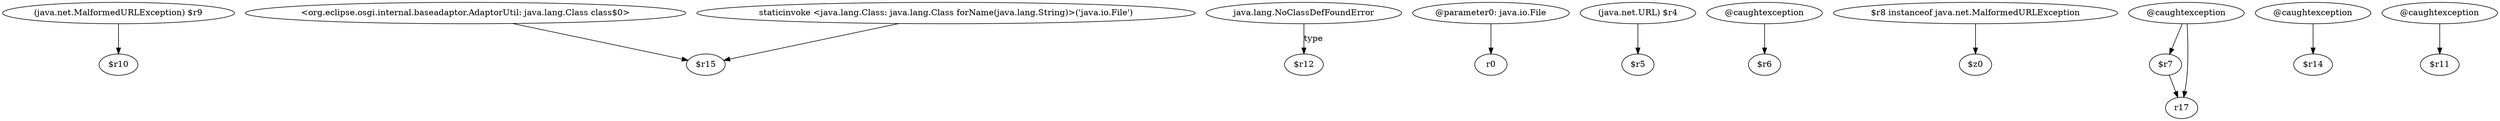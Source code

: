 digraph g {
0[label="(java.net.MalformedURLException) $r9"]
1[label="$r10"]
0->1[label=""]
2[label="<org.eclipse.osgi.internal.baseadaptor.AdaptorUtil: java.lang.Class class$0>"]
3[label="$r15"]
2->3[label=""]
4[label="java.lang.NoClassDefFoundError"]
5[label="$r12"]
4->5[label="type"]
6[label="@parameter0: java.io.File"]
7[label="r0"]
6->7[label=""]
8[label="(java.net.URL) $r4"]
9[label="$r5"]
8->9[label=""]
10[label="@caughtexception"]
11[label="$r6"]
10->11[label=""]
12[label="staticinvoke <java.lang.Class: java.lang.Class forName(java.lang.String)>('java.io.File')"]
12->3[label=""]
13[label="$r8 instanceof java.net.MalformedURLException"]
14[label="$z0"]
13->14[label=""]
15[label="@caughtexception"]
16[label="$r7"]
15->16[label=""]
17[label="@caughtexception"]
18[label="$r14"]
17->18[label=""]
19[label="r17"]
15->19[label=""]
20[label="@caughtexception"]
21[label="$r11"]
20->21[label=""]
16->19[label=""]
}